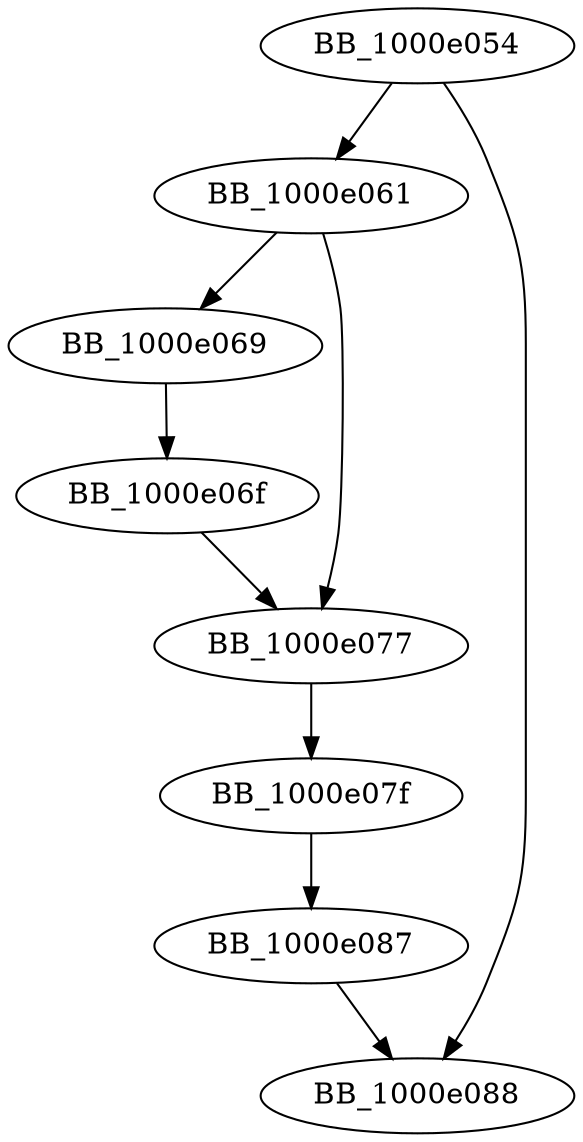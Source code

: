 DiGraph __freeptd{
BB_1000e054->BB_1000e061
BB_1000e054->BB_1000e088
BB_1000e061->BB_1000e069
BB_1000e061->BB_1000e077
BB_1000e069->BB_1000e06f
BB_1000e06f->BB_1000e077
BB_1000e077->BB_1000e07f
BB_1000e07f->BB_1000e087
BB_1000e087->BB_1000e088
}
